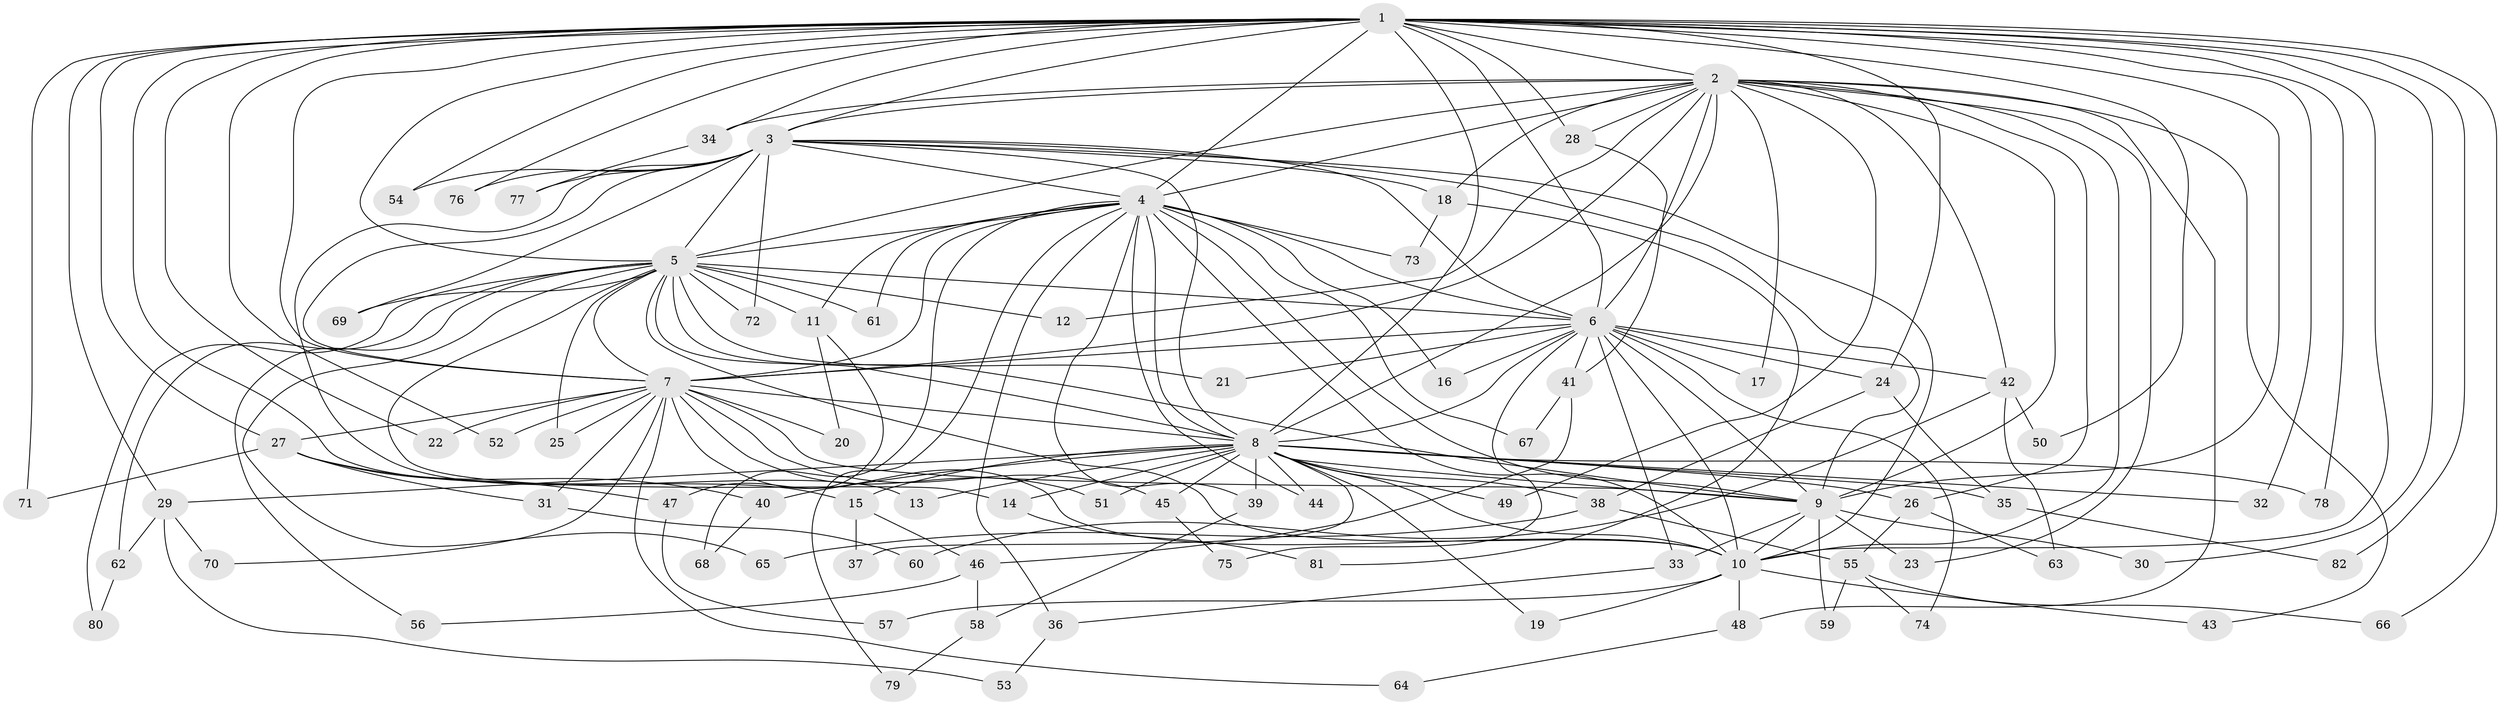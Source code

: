 // Generated by graph-tools (version 1.1) at 2025/01/03/09/25 03:01:17]
// undirected, 82 vertices, 189 edges
graph export_dot {
graph [start="1"]
  node [color=gray90,style=filled];
  1;
  2;
  3;
  4;
  5;
  6;
  7;
  8;
  9;
  10;
  11;
  12;
  13;
  14;
  15;
  16;
  17;
  18;
  19;
  20;
  21;
  22;
  23;
  24;
  25;
  26;
  27;
  28;
  29;
  30;
  31;
  32;
  33;
  34;
  35;
  36;
  37;
  38;
  39;
  40;
  41;
  42;
  43;
  44;
  45;
  46;
  47;
  48;
  49;
  50;
  51;
  52;
  53;
  54;
  55;
  56;
  57;
  58;
  59;
  60;
  61;
  62;
  63;
  64;
  65;
  66;
  67;
  68;
  69;
  70;
  71;
  72;
  73;
  74;
  75;
  76;
  77;
  78;
  79;
  80;
  81;
  82;
  1 -- 2;
  1 -- 3;
  1 -- 4;
  1 -- 5;
  1 -- 6;
  1 -- 7;
  1 -- 8;
  1 -- 9;
  1 -- 10;
  1 -- 15;
  1 -- 22;
  1 -- 24;
  1 -- 27;
  1 -- 28;
  1 -- 29;
  1 -- 30;
  1 -- 32;
  1 -- 34;
  1 -- 50;
  1 -- 52;
  1 -- 54;
  1 -- 66;
  1 -- 71;
  1 -- 76;
  1 -- 78;
  1 -- 82;
  2 -- 3;
  2 -- 4;
  2 -- 5;
  2 -- 6;
  2 -- 7;
  2 -- 8;
  2 -- 9;
  2 -- 10;
  2 -- 12;
  2 -- 17;
  2 -- 18;
  2 -- 23;
  2 -- 26;
  2 -- 28;
  2 -- 34;
  2 -- 42;
  2 -- 43;
  2 -- 48;
  2 -- 49;
  3 -- 4;
  3 -- 5;
  3 -- 6;
  3 -- 7;
  3 -- 8;
  3 -- 9;
  3 -- 10;
  3 -- 13;
  3 -- 18;
  3 -- 54;
  3 -- 69;
  3 -- 72;
  3 -- 76;
  3 -- 77;
  4 -- 5;
  4 -- 6;
  4 -- 7;
  4 -- 8;
  4 -- 9;
  4 -- 10;
  4 -- 11;
  4 -- 16;
  4 -- 36;
  4 -- 39;
  4 -- 44;
  4 -- 61;
  4 -- 67;
  4 -- 68;
  4 -- 73;
  4 -- 79;
  5 -- 6;
  5 -- 7;
  5 -- 8;
  5 -- 9;
  5 -- 10;
  5 -- 11;
  5 -- 12;
  5 -- 14;
  5 -- 21;
  5 -- 25;
  5 -- 56;
  5 -- 61;
  5 -- 62;
  5 -- 65;
  5 -- 69;
  5 -- 72;
  5 -- 80;
  6 -- 7;
  6 -- 8;
  6 -- 9;
  6 -- 10;
  6 -- 16;
  6 -- 17;
  6 -- 21;
  6 -- 24;
  6 -- 33;
  6 -- 41;
  6 -- 42;
  6 -- 74;
  6 -- 75;
  7 -- 8;
  7 -- 9;
  7 -- 10;
  7 -- 20;
  7 -- 22;
  7 -- 25;
  7 -- 27;
  7 -- 31;
  7 -- 45;
  7 -- 51;
  7 -- 52;
  7 -- 64;
  7 -- 70;
  8 -- 9;
  8 -- 10;
  8 -- 13;
  8 -- 14;
  8 -- 15;
  8 -- 19;
  8 -- 26;
  8 -- 29;
  8 -- 32;
  8 -- 35;
  8 -- 37;
  8 -- 38;
  8 -- 39;
  8 -- 40;
  8 -- 44;
  8 -- 45;
  8 -- 49;
  8 -- 51;
  8 -- 78;
  9 -- 10;
  9 -- 23;
  9 -- 30;
  9 -- 33;
  9 -- 59;
  10 -- 19;
  10 -- 43;
  10 -- 48;
  10 -- 57;
  11 -- 20;
  11 -- 47;
  14 -- 81;
  15 -- 37;
  15 -- 46;
  18 -- 73;
  18 -- 81;
  24 -- 35;
  24 -- 38;
  26 -- 55;
  26 -- 63;
  27 -- 31;
  27 -- 40;
  27 -- 47;
  27 -- 71;
  28 -- 41;
  29 -- 53;
  29 -- 62;
  29 -- 70;
  31 -- 60;
  33 -- 36;
  34 -- 77;
  35 -- 82;
  36 -- 53;
  38 -- 55;
  38 -- 65;
  39 -- 58;
  40 -- 68;
  41 -- 46;
  41 -- 67;
  42 -- 50;
  42 -- 60;
  42 -- 63;
  45 -- 75;
  46 -- 56;
  46 -- 58;
  47 -- 57;
  48 -- 64;
  55 -- 59;
  55 -- 66;
  55 -- 74;
  58 -- 79;
  62 -- 80;
}
